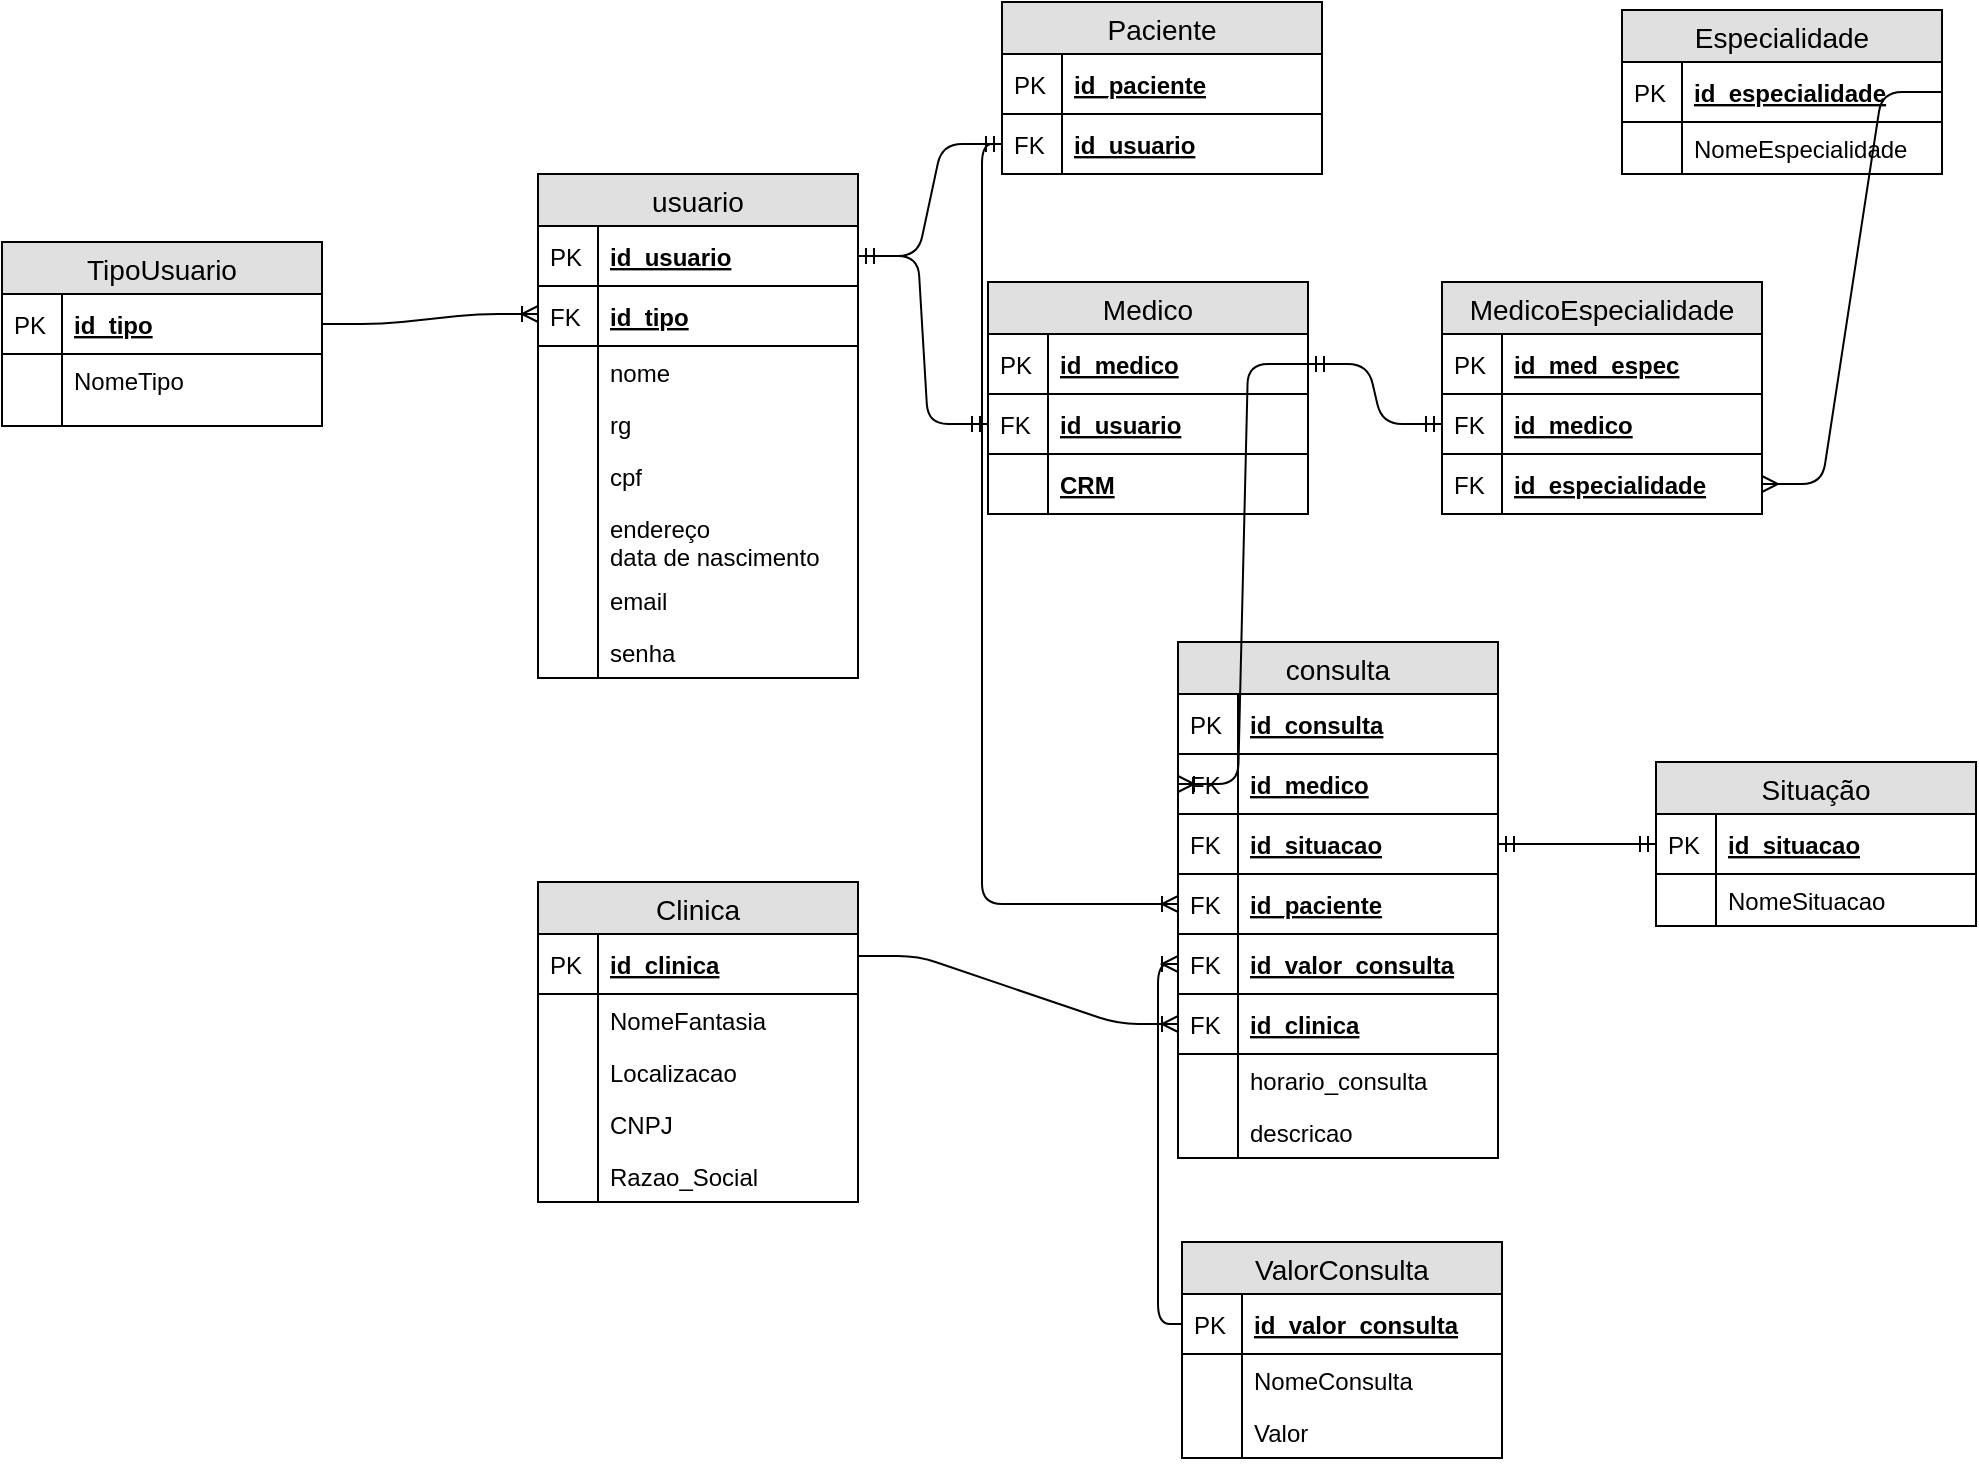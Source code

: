 <mxfile version="12.6.7" type="device" pages="2"><diagram id="3jQOkbaHWZ0-HGKf0UKW" name="lógico"><mxGraphModel dx="2211" dy="1942" grid="1" gridSize="10" guides="1" tooltips="1" connect="1" arrows="1" fold="1" page="1" pageScale="1" pageWidth="827" pageHeight="1169" math="0" shadow="0"><root><mxCell id="0"/><mxCell id="1" parent="0"/><mxCell id="PdtdpKOGF8S9nYd2iY6O-5" value="usuario" style="swimlane;fontStyle=0;childLayout=stackLayout;horizontal=1;startSize=26;fillColor=#e0e0e0;horizontalStack=0;resizeParent=1;resizeParentMax=0;resizeLast=0;collapsible=1;marginBottom=0;swimlaneFillColor=#ffffff;align=center;fontSize=14;" parent="1" vertex="1"><mxGeometry x="108" y="-1034" width="160" height="252" as="geometry"><mxRectangle x="40" y="270" width="100" height="26" as="alternateBounds"/></mxGeometry></mxCell><mxCell id="-zn5xPy72ob10vigdkE4-50" value="id_usuario" style="shape=partialRectangle;top=0;left=0;right=0;bottom=1;align=left;verticalAlign=middle;fillColor=none;spacingLeft=34;spacingRight=4;overflow=hidden;rotatable=0;points=[[0,0.5],[1,0.5]];portConstraint=eastwest;dropTarget=0;fontStyle=5;fontSize=12;" parent="PdtdpKOGF8S9nYd2iY6O-5" vertex="1"><mxGeometry y="26" width="160" height="30" as="geometry"/></mxCell><mxCell id="-zn5xPy72ob10vigdkE4-51" value="PK" style="shape=partialRectangle;top=0;left=0;bottom=0;fillColor=none;align=left;verticalAlign=middle;spacingLeft=4;spacingRight=4;overflow=hidden;rotatable=0;points=[];portConstraint=eastwest;part=1;fontSize=12;" parent="-zn5xPy72ob10vigdkE4-50" vertex="1" connectable="0"><mxGeometry width="30" height="30" as="geometry"/></mxCell><mxCell id="PdtdpKOGF8S9nYd2iY6O-6" value="id_tipo" style="shape=partialRectangle;top=0;left=0;right=0;bottom=1;align=left;verticalAlign=middle;fillColor=none;spacingLeft=34;spacingRight=4;overflow=hidden;rotatable=0;points=[[0,0.5],[1,0.5]];portConstraint=eastwest;dropTarget=0;fontStyle=5;fontSize=12;" parent="PdtdpKOGF8S9nYd2iY6O-5" vertex="1"><mxGeometry y="56" width="160" height="30" as="geometry"/></mxCell><mxCell id="PdtdpKOGF8S9nYd2iY6O-7" value="FK" style="shape=partialRectangle;top=0;left=0;bottom=0;fillColor=none;align=left;verticalAlign=middle;spacingLeft=4;spacingRight=4;overflow=hidden;rotatable=0;points=[];portConstraint=eastwest;part=1;fontSize=12;" parent="PdtdpKOGF8S9nYd2iY6O-6" vertex="1" connectable="0"><mxGeometry width="30" height="30" as="geometry"/></mxCell><mxCell id="PdtdpKOGF8S9nYd2iY6O-8" value="nome&#10;" style="shape=partialRectangle;top=0;left=0;right=0;bottom=0;align=left;verticalAlign=top;fillColor=none;spacingLeft=34;spacingRight=4;overflow=hidden;rotatable=0;points=[[0,0.5],[1,0.5]];portConstraint=eastwest;dropTarget=0;fontSize=12;" parent="PdtdpKOGF8S9nYd2iY6O-5" vertex="1"><mxGeometry y="86" width="160" height="26" as="geometry"/></mxCell><mxCell id="PdtdpKOGF8S9nYd2iY6O-9" value="" style="shape=partialRectangle;top=0;left=0;bottom=0;fillColor=none;align=left;verticalAlign=top;spacingLeft=4;spacingRight=4;overflow=hidden;rotatable=0;points=[];portConstraint=eastwest;part=1;fontSize=12;" parent="PdtdpKOGF8S9nYd2iY6O-8" vertex="1" connectable="0"><mxGeometry width="30" height="26" as="geometry"/></mxCell><mxCell id="PdtdpKOGF8S9nYd2iY6O-10" value="rg&#10;" style="shape=partialRectangle;top=0;left=0;right=0;bottom=0;align=left;verticalAlign=top;fillColor=none;spacingLeft=34;spacingRight=4;overflow=hidden;rotatable=0;points=[[0,0.5],[1,0.5]];portConstraint=eastwest;dropTarget=0;fontSize=12;" parent="PdtdpKOGF8S9nYd2iY6O-5" vertex="1"><mxGeometry y="112" width="160" height="26" as="geometry"/></mxCell><mxCell id="PdtdpKOGF8S9nYd2iY6O-11" value="" style="shape=partialRectangle;top=0;left=0;bottom=0;fillColor=none;align=left;verticalAlign=top;spacingLeft=4;spacingRight=4;overflow=hidden;rotatable=0;points=[];portConstraint=eastwest;part=1;fontSize=12;" parent="PdtdpKOGF8S9nYd2iY6O-10" vertex="1" connectable="0"><mxGeometry width="30" height="26" as="geometry"/></mxCell><mxCell id="PdtdpKOGF8S9nYd2iY6O-12" value="cpf&#10;" style="shape=partialRectangle;top=0;left=0;right=0;bottom=0;align=left;verticalAlign=top;fillColor=none;spacingLeft=34;spacingRight=4;overflow=hidden;rotatable=0;points=[[0,0.5],[1,0.5]];portConstraint=eastwest;dropTarget=0;fontSize=12;" parent="PdtdpKOGF8S9nYd2iY6O-5" vertex="1"><mxGeometry y="138" width="160" height="26" as="geometry"/></mxCell><mxCell id="PdtdpKOGF8S9nYd2iY6O-13" value="" style="shape=partialRectangle;top=0;left=0;bottom=0;fillColor=none;align=left;verticalAlign=top;spacingLeft=4;spacingRight=4;overflow=hidden;rotatable=0;points=[];portConstraint=eastwest;part=1;fontSize=12;" parent="PdtdpKOGF8S9nYd2iY6O-12" vertex="1" connectable="0"><mxGeometry width="30" height="26" as="geometry"/></mxCell><mxCell id="PdtdpKOGF8S9nYd2iY6O-14" value="endereço&#10;data de nascimento&#10;" style="shape=partialRectangle;top=0;left=0;right=0;bottom=0;align=left;verticalAlign=top;fillColor=none;spacingLeft=34;spacingRight=4;overflow=hidden;rotatable=0;points=[[0,0.5],[1,0.5]];portConstraint=eastwest;dropTarget=0;fontSize=12;" parent="PdtdpKOGF8S9nYd2iY6O-5" vertex="1"><mxGeometry y="164" width="160" height="36" as="geometry"/></mxCell><mxCell id="PdtdpKOGF8S9nYd2iY6O-15" value="" style="shape=partialRectangle;top=0;left=0;bottom=0;fillColor=none;align=left;verticalAlign=top;spacingLeft=4;spacingRight=4;overflow=hidden;rotatable=0;points=[];portConstraint=eastwest;part=1;fontSize=12;" parent="PdtdpKOGF8S9nYd2iY6O-14" vertex="1" connectable="0"><mxGeometry width="30" height="36" as="geometry"/></mxCell><mxCell id="-zn5xPy72ob10vigdkE4-117" value="email" style="shape=partialRectangle;top=0;left=0;right=0;bottom=0;align=left;verticalAlign=top;fillColor=none;spacingLeft=34;spacingRight=4;overflow=hidden;rotatable=0;points=[[0,0.5],[1,0.5]];portConstraint=eastwest;dropTarget=0;fontSize=12;" parent="PdtdpKOGF8S9nYd2iY6O-5" vertex="1"><mxGeometry y="200" width="160" height="26" as="geometry"/></mxCell><mxCell id="-zn5xPy72ob10vigdkE4-118" value="" style="shape=partialRectangle;top=0;left=0;bottom=0;fillColor=none;align=left;verticalAlign=top;spacingLeft=4;spacingRight=4;overflow=hidden;rotatable=0;points=[];portConstraint=eastwest;part=1;fontSize=12;" parent="-zn5xPy72ob10vigdkE4-117" vertex="1" connectable="0"><mxGeometry width="30" height="26" as="geometry"/></mxCell><mxCell id="-zn5xPy72ob10vigdkE4-119" value="senha" style="shape=partialRectangle;top=0;left=0;right=0;bottom=0;align=left;verticalAlign=top;fillColor=none;spacingLeft=34;spacingRight=4;overflow=hidden;rotatable=0;points=[[0,0.5],[1,0.5]];portConstraint=eastwest;dropTarget=0;fontSize=12;" parent="PdtdpKOGF8S9nYd2iY6O-5" vertex="1"><mxGeometry y="226" width="160" height="26" as="geometry"/></mxCell><mxCell id="-zn5xPy72ob10vigdkE4-120" value="" style="shape=partialRectangle;top=0;left=0;bottom=0;fillColor=none;align=left;verticalAlign=top;spacingLeft=4;spacingRight=4;overflow=hidden;rotatable=0;points=[];portConstraint=eastwest;part=1;fontSize=12;" parent="-zn5xPy72ob10vigdkE4-119" vertex="1" connectable="0"><mxGeometry width="30" height="26" as="geometry"/></mxCell><mxCell id="PdtdpKOGF8S9nYd2iY6O-16" value="Situação" style="swimlane;fontStyle=0;childLayout=stackLayout;horizontal=1;startSize=26;fillColor=#e0e0e0;horizontalStack=0;resizeParent=1;resizeParentMax=0;resizeLast=0;collapsible=1;marginBottom=0;swimlaneFillColor=#ffffff;align=center;fontSize=14;" parent="1" vertex="1"><mxGeometry x="667" y="-740" width="160" height="82" as="geometry"/></mxCell><mxCell id="PdtdpKOGF8S9nYd2iY6O-17" value="id_situacao" style="shape=partialRectangle;top=0;left=0;right=0;bottom=1;align=left;verticalAlign=middle;fillColor=none;spacingLeft=34;spacingRight=4;overflow=hidden;rotatable=0;points=[[0,0.5],[1,0.5]];portConstraint=eastwest;dropTarget=0;fontStyle=5;fontSize=12;" parent="PdtdpKOGF8S9nYd2iY6O-16" vertex="1"><mxGeometry y="26" width="160" height="30" as="geometry"/></mxCell><mxCell id="PdtdpKOGF8S9nYd2iY6O-18" value="PK" style="shape=partialRectangle;top=0;left=0;bottom=0;fillColor=none;align=left;verticalAlign=middle;spacingLeft=4;spacingRight=4;overflow=hidden;rotatable=0;points=[];portConstraint=eastwest;part=1;fontSize=12;" parent="PdtdpKOGF8S9nYd2iY6O-17" vertex="1" connectable="0"><mxGeometry width="30" height="30" as="geometry"/></mxCell><mxCell id="PdtdpKOGF8S9nYd2iY6O-19" value="NomeSituacao" style="shape=partialRectangle;top=0;left=0;right=0;bottom=0;align=left;verticalAlign=top;fillColor=none;spacingLeft=34;spacingRight=4;overflow=hidden;rotatable=0;points=[[0,0.5],[1,0.5]];portConstraint=eastwest;dropTarget=0;fontSize=12;" parent="PdtdpKOGF8S9nYd2iY6O-16" vertex="1"><mxGeometry y="56" width="160" height="26" as="geometry"/></mxCell><mxCell id="PdtdpKOGF8S9nYd2iY6O-20" value="" style="shape=partialRectangle;top=0;left=0;bottom=0;fillColor=none;align=left;verticalAlign=top;spacingLeft=4;spacingRight=4;overflow=hidden;rotatable=0;points=[];portConstraint=eastwest;part=1;fontSize=12;" parent="PdtdpKOGF8S9nYd2iY6O-19" vertex="1" connectable="0"><mxGeometry width="30" height="26" as="geometry"/></mxCell><mxCell id="PdtdpKOGF8S9nYd2iY6O-27" value="MedicoEspecialidade" style="swimlane;fontStyle=0;childLayout=stackLayout;horizontal=1;startSize=26;fillColor=#e0e0e0;horizontalStack=0;resizeParent=1;resizeParentMax=0;resizeLast=0;collapsible=1;marginBottom=0;swimlaneFillColor=#ffffff;align=center;fontSize=14;" parent="1" vertex="1"><mxGeometry x="560" y="-980" width="160" height="116" as="geometry"/></mxCell><mxCell id="PdtdpKOGF8S9nYd2iY6O-28" value="id_med_espec" style="shape=partialRectangle;top=0;left=0;right=0;bottom=1;align=left;verticalAlign=middle;fillColor=none;spacingLeft=34;spacingRight=4;overflow=hidden;rotatable=0;points=[[0,0.5],[1,0.5]];portConstraint=eastwest;dropTarget=0;fontStyle=5;fontSize=12;" parent="PdtdpKOGF8S9nYd2iY6O-27" vertex="1"><mxGeometry y="26" width="160" height="30" as="geometry"/></mxCell><mxCell id="PdtdpKOGF8S9nYd2iY6O-29" value="PK" style="shape=partialRectangle;top=0;left=0;bottom=0;fillColor=none;align=left;verticalAlign=middle;spacingLeft=4;spacingRight=4;overflow=hidden;rotatable=0;points=[];portConstraint=eastwest;part=1;fontSize=12;" parent="PdtdpKOGF8S9nYd2iY6O-28" vertex="1" connectable="0"><mxGeometry width="30" height="30" as="geometry"/></mxCell><mxCell id="-zn5xPy72ob10vigdkE4-27" value="id_medico" style="shape=partialRectangle;top=0;left=0;right=0;bottom=1;align=left;verticalAlign=middle;fillColor=none;spacingLeft=34;spacingRight=4;overflow=hidden;rotatable=0;points=[[0,0.5],[1,0.5]];portConstraint=eastwest;dropTarget=0;fontStyle=5;fontSize=12;" parent="PdtdpKOGF8S9nYd2iY6O-27" vertex="1"><mxGeometry y="56" width="160" height="30" as="geometry"/></mxCell><mxCell id="-zn5xPy72ob10vigdkE4-28" value="FK" style="shape=partialRectangle;top=0;left=0;bottom=0;fillColor=none;align=left;verticalAlign=middle;spacingLeft=4;spacingRight=4;overflow=hidden;rotatable=0;points=[];portConstraint=eastwest;part=1;fontSize=12;" parent="-zn5xPy72ob10vigdkE4-27" vertex="1" connectable="0"><mxGeometry width="30" height="30" as="geometry"/></mxCell><mxCell id="-zn5xPy72ob10vigdkE4-12" value="id_especialidade" style="shape=partialRectangle;top=0;left=0;right=0;bottom=1;align=left;verticalAlign=middle;fillColor=none;spacingLeft=34;spacingRight=4;overflow=hidden;rotatable=0;points=[[0,0.5],[1,0.5]];portConstraint=eastwest;dropTarget=0;fontStyle=5;fontSize=12;" parent="PdtdpKOGF8S9nYd2iY6O-27" vertex="1"><mxGeometry y="86" width="160" height="30" as="geometry"/></mxCell><mxCell id="-zn5xPy72ob10vigdkE4-13" value="FK" style="shape=partialRectangle;top=0;left=0;bottom=0;fillColor=none;align=left;verticalAlign=middle;spacingLeft=4;spacingRight=4;overflow=hidden;rotatable=0;points=[];portConstraint=eastwest;part=1;fontSize=12;" parent="-zn5xPy72ob10vigdkE4-12" vertex="1" connectable="0"><mxGeometry width="30" height="30" as="geometry"/></mxCell><mxCell id="PdtdpKOGF8S9nYd2iY6O-77" value="consulta" style="swimlane;fontStyle=0;childLayout=stackLayout;horizontal=1;startSize=26;fillColor=#e0e0e0;horizontalStack=0;resizeParent=1;resizeParentMax=0;resizeLast=0;collapsible=1;marginBottom=0;swimlaneFillColor=#ffffff;align=center;fontSize=14;" parent="1" vertex="1"><mxGeometry x="428" y="-800" width="160" height="258" as="geometry"/></mxCell><mxCell id="PdtdpKOGF8S9nYd2iY6O-78" value="id_consulta" style="shape=partialRectangle;top=0;left=0;right=0;bottom=1;align=left;verticalAlign=middle;fillColor=none;spacingLeft=34;spacingRight=4;overflow=hidden;rotatable=0;points=[[0,0.5],[1,0.5]];portConstraint=eastwest;dropTarget=0;fontStyle=5;fontSize=12;" parent="PdtdpKOGF8S9nYd2iY6O-77" vertex="1"><mxGeometry y="26" width="160" height="30" as="geometry"/></mxCell><mxCell id="PdtdpKOGF8S9nYd2iY6O-79" value="PK" style="shape=partialRectangle;top=0;left=0;bottom=0;fillColor=none;align=left;verticalAlign=middle;spacingLeft=4;spacingRight=4;overflow=hidden;rotatable=0;points=[];portConstraint=eastwest;part=1;fontSize=12;" parent="PdtdpKOGF8S9nYd2iY6O-78" vertex="1" connectable="0"><mxGeometry width="30" height="30" as="geometry"/></mxCell><mxCell id="PdtdpKOGF8S9nYd2iY6O-88" value="id_medico" style="shape=partialRectangle;top=0;left=0;right=0;bottom=1;align=left;verticalAlign=middle;fillColor=none;spacingLeft=34;spacingRight=4;overflow=hidden;rotatable=0;points=[[0,0.5],[1,0.5]];portConstraint=eastwest;dropTarget=0;fontStyle=5;fontSize=12;" parent="PdtdpKOGF8S9nYd2iY6O-77" vertex="1"><mxGeometry y="56" width="160" height="30" as="geometry"/></mxCell><mxCell id="PdtdpKOGF8S9nYd2iY6O-89" value="FK" style="shape=partialRectangle;top=0;left=0;bottom=0;fillColor=none;align=left;verticalAlign=middle;spacingLeft=4;spacingRight=4;overflow=hidden;rotatable=0;points=[];portConstraint=eastwest;part=1;fontSize=12;" parent="PdtdpKOGF8S9nYd2iY6O-88" vertex="1" connectable="0"><mxGeometry width="30" height="30" as="geometry"/></mxCell><mxCell id="PdtdpKOGF8S9nYd2iY6O-90" value="id_situacao" style="shape=partialRectangle;top=0;left=0;right=0;bottom=1;align=left;verticalAlign=middle;fillColor=none;spacingLeft=34;spacingRight=4;overflow=hidden;rotatable=0;points=[[0,0.5],[1,0.5]];portConstraint=eastwest;dropTarget=0;fontStyle=5;fontSize=12;" parent="PdtdpKOGF8S9nYd2iY6O-77" vertex="1"><mxGeometry y="86" width="160" height="30" as="geometry"/></mxCell><mxCell id="PdtdpKOGF8S9nYd2iY6O-91" value="FK" style="shape=partialRectangle;top=0;left=0;bottom=0;fillColor=none;align=left;verticalAlign=middle;spacingLeft=4;spacingRight=4;overflow=hidden;rotatable=0;points=[];portConstraint=eastwest;part=1;fontSize=12;" parent="PdtdpKOGF8S9nYd2iY6O-90" vertex="1" connectable="0"><mxGeometry width="30" height="30" as="geometry"/></mxCell><mxCell id="PdtdpKOGF8S9nYd2iY6O-92" value="id_paciente" style="shape=partialRectangle;top=0;left=0;right=0;bottom=1;align=left;verticalAlign=middle;fillColor=none;spacingLeft=34;spacingRight=4;overflow=hidden;rotatable=0;points=[[0,0.5],[1,0.5]];portConstraint=eastwest;dropTarget=0;fontStyle=5;fontSize=12;" parent="PdtdpKOGF8S9nYd2iY6O-77" vertex="1"><mxGeometry y="116" width="160" height="30" as="geometry"/></mxCell><mxCell id="PdtdpKOGF8S9nYd2iY6O-93" value="FK" style="shape=partialRectangle;top=0;left=0;bottom=0;fillColor=none;align=left;verticalAlign=middle;spacingLeft=4;spacingRight=4;overflow=hidden;rotatable=0;points=[];portConstraint=eastwest;part=1;fontSize=12;" parent="PdtdpKOGF8S9nYd2iY6O-92" vertex="1" connectable="0"><mxGeometry width="30" height="30" as="geometry"/></mxCell><mxCell id="-zn5xPy72ob10vigdkE4-48" value="id_valor_consulta" style="shape=partialRectangle;top=0;left=0;right=0;bottom=1;align=left;verticalAlign=middle;fillColor=none;spacingLeft=34;spacingRight=4;overflow=hidden;rotatable=0;points=[[0,0.5],[1,0.5]];portConstraint=eastwest;dropTarget=0;fontStyle=5;fontSize=12;" parent="PdtdpKOGF8S9nYd2iY6O-77" vertex="1"><mxGeometry y="146" width="160" height="30" as="geometry"/></mxCell><mxCell id="-zn5xPy72ob10vigdkE4-49" value="FK" style="shape=partialRectangle;top=0;left=0;bottom=0;fillColor=none;align=left;verticalAlign=middle;spacingLeft=4;spacingRight=4;overflow=hidden;rotatable=0;points=[];portConstraint=eastwest;part=1;fontSize=12;" parent="-zn5xPy72ob10vigdkE4-48" vertex="1" connectable="0"><mxGeometry width="30" height="30" as="geometry"/></mxCell><mxCell id="-zn5xPy72ob10vigdkE4-108" value="id_clinica" style="shape=partialRectangle;top=0;left=0;right=0;bottom=1;align=left;verticalAlign=middle;fillColor=none;spacingLeft=34;spacingRight=4;overflow=hidden;rotatable=0;points=[[0,0.5],[1,0.5]];portConstraint=eastwest;dropTarget=0;fontStyle=5;fontSize=12;" parent="PdtdpKOGF8S9nYd2iY6O-77" vertex="1"><mxGeometry y="176" width="160" height="30" as="geometry"/></mxCell><mxCell id="-zn5xPy72ob10vigdkE4-109" value="FK" style="shape=partialRectangle;top=0;left=0;bottom=0;fillColor=none;align=left;verticalAlign=middle;spacingLeft=4;spacingRight=4;overflow=hidden;rotatable=0;points=[];portConstraint=eastwest;part=1;fontSize=12;" parent="-zn5xPy72ob10vigdkE4-108" vertex="1" connectable="0"><mxGeometry width="30" height="30" as="geometry"/></mxCell><mxCell id="PdtdpKOGF8S9nYd2iY6O-80" value="horario_consulta&#10;" style="shape=partialRectangle;top=0;left=0;right=0;bottom=0;align=left;verticalAlign=top;fillColor=none;spacingLeft=34;spacingRight=4;overflow=hidden;rotatable=0;points=[[0,0.5],[1,0.5]];portConstraint=eastwest;dropTarget=0;fontSize=12;" parent="PdtdpKOGF8S9nYd2iY6O-77" vertex="1"><mxGeometry y="206" width="160" height="26" as="geometry"/></mxCell><mxCell id="PdtdpKOGF8S9nYd2iY6O-81" value="" style="shape=partialRectangle;top=0;left=0;bottom=0;fillColor=none;align=left;verticalAlign=top;spacingLeft=4;spacingRight=4;overflow=hidden;rotatable=0;points=[];portConstraint=eastwest;part=1;fontSize=12;" parent="PdtdpKOGF8S9nYd2iY6O-80" vertex="1" connectable="0"><mxGeometry width="30" height="26" as="geometry"/></mxCell><mxCell id="-zn5xPy72ob10vigdkE4-25" value="descricao" style="shape=partialRectangle;top=0;left=0;right=0;bottom=0;align=left;verticalAlign=top;fillColor=none;spacingLeft=34;spacingRight=4;overflow=hidden;rotatable=0;points=[[0,0.5],[1,0.5]];portConstraint=eastwest;dropTarget=0;fontSize=12;" parent="PdtdpKOGF8S9nYd2iY6O-77" vertex="1"><mxGeometry y="232" width="160" height="26" as="geometry"/></mxCell><mxCell id="-zn5xPy72ob10vigdkE4-26" value="" style="shape=partialRectangle;top=0;left=0;bottom=0;fillColor=none;align=left;verticalAlign=top;spacingLeft=4;spacingRight=4;overflow=hidden;rotatable=0;points=[];portConstraint=eastwest;part=1;fontSize=12;" parent="-zn5xPy72ob10vigdkE4-25" vertex="1" connectable="0"><mxGeometry width="30" height="26" as="geometry"/></mxCell><mxCell id="-zn5xPy72ob10vigdkE4-1" value="TipoUsuario" style="swimlane;fontStyle=0;childLayout=stackLayout;horizontal=1;startSize=26;fillColor=#e0e0e0;horizontalStack=0;resizeParent=1;resizeParentMax=0;resizeLast=0;collapsible=1;marginBottom=0;swimlaneFillColor=#ffffff;align=center;fontSize=14;" parent="1" vertex="1"><mxGeometry x="-160" y="-1000" width="160" height="92" as="geometry"/></mxCell><mxCell id="-zn5xPy72ob10vigdkE4-2" value="id_tipo" style="shape=partialRectangle;top=0;left=0;right=0;bottom=1;align=left;verticalAlign=middle;fillColor=none;spacingLeft=34;spacingRight=4;overflow=hidden;rotatable=0;points=[[0,0.5],[1,0.5]];portConstraint=eastwest;dropTarget=0;fontStyle=5;fontSize=12;" parent="-zn5xPy72ob10vigdkE4-1" vertex="1"><mxGeometry y="26" width="160" height="30" as="geometry"/></mxCell><mxCell id="-zn5xPy72ob10vigdkE4-3" value="PK" style="shape=partialRectangle;top=0;left=0;bottom=0;fillColor=none;align=left;verticalAlign=middle;spacingLeft=4;spacingRight=4;overflow=hidden;rotatable=0;points=[];portConstraint=eastwest;part=1;fontSize=12;" parent="-zn5xPy72ob10vigdkE4-2" vertex="1" connectable="0"><mxGeometry width="30" height="30" as="geometry"/></mxCell><mxCell id="-zn5xPy72ob10vigdkE4-4" value="NomeTipo" style="shape=partialRectangle;top=0;left=0;right=0;bottom=0;align=left;verticalAlign=top;fillColor=none;spacingLeft=34;spacingRight=4;overflow=hidden;rotatable=0;points=[[0,0.5],[1,0.5]];portConstraint=eastwest;dropTarget=0;fontSize=12;" parent="-zn5xPy72ob10vigdkE4-1" vertex="1"><mxGeometry y="56" width="160" height="26" as="geometry"/></mxCell><mxCell id="-zn5xPy72ob10vigdkE4-5" value="" style="shape=partialRectangle;top=0;left=0;bottom=0;fillColor=none;align=left;verticalAlign=top;spacingLeft=4;spacingRight=4;overflow=hidden;rotatable=0;points=[];portConstraint=eastwest;part=1;fontSize=12;" parent="-zn5xPy72ob10vigdkE4-4" vertex="1" connectable="0"><mxGeometry width="30" height="26" as="geometry"/></mxCell><mxCell id="-zn5xPy72ob10vigdkE4-10" value="" style="shape=partialRectangle;top=0;left=0;right=0;bottom=0;align=left;verticalAlign=top;fillColor=none;spacingLeft=34;spacingRight=4;overflow=hidden;rotatable=0;points=[[0,0.5],[1,0.5]];portConstraint=eastwest;dropTarget=0;fontSize=12;" parent="-zn5xPy72ob10vigdkE4-1" vertex="1"><mxGeometry y="82" width="160" height="10" as="geometry"/></mxCell><mxCell id="-zn5xPy72ob10vigdkE4-11" value="" style="shape=partialRectangle;top=0;left=0;bottom=0;fillColor=none;align=left;verticalAlign=top;spacingLeft=4;spacingRight=4;overflow=hidden;rotatable=0;points=[];portConstraint=eastwest;part=1;fontSize=12;" parent="-zn5xPy72ob10vigdkE4-10" vertex="1" connectable="0"><mxGeometry width="30" height="10" as="geometry"/></mxCell><mxCell id="-zn5xPy72ob10vigdkE4-14" value="Especialidade" style="swimlane;fontStyle=0;childLayout=stackLayout;horizontal=1;startSize=26;fillColor=#e0e0e0;horizontalStack=0;resizeParent=1;resizeParentMax=0;resizeLast=0;collapsible=1;marginBottom=0;swimlaneFillColor=#ffffff;align=center;fontSize=14;" parent="1" vertex="1"><mxGeometry x="650" y="-1116" width="160" height="82" as="geometry"/></mxCell><mxCell id="-zn5xPy72ob10vigdkE4-15" value="id_especialidade" style="shape=partialRectangle;top=0;left=0;right=0;bottom=1;align=left;verticalAlign=middle;fillColor=none;spacingLeft=34;spacingRight=4;overflow=hidden;rotatable=0;points=[[0,0.5],[1,0.5]];portConstraint=eastwest;dropTarget=0;fontStyle=5;fontSize=12;" parent="-zn5xPy72ob10vigdkE4-14" vertex="1"><mxGeometry y="26" width="160" height="30" as="geometry"/></mxCell><mxCell id="-zn5xPy72ob10vigdkE4-16" value="PK" style="shape=partialRectangle;top=0;left=0;bottom=0;fillColor=none;align=left;verticalAlign=middle;spacingLeft=4;spacingRight=4;overflow=hidden;rotatable=0;points=[];portConstraint=eastwest;part=1;fontSize=12;" parent="-zn5xPy72ob10vigdkE4-15" vertex="1" connectable="0"><mxGeometry width="30" height="30" as="geometry"/></mxCell><mxCell id="-zn5xPy72ob10vigdkE4-17" value="NomeEspecialidade" style="shape=partialRectangle;top=0;left=0;right=0;bottom=0;align=left;verticalAlign=top;fillColor=none;spacingLeft=34;spacingRight=4;overflow=hidden;rotatable=0;points=[[0,0.5],[1,0.5]];portConstraint=eastwest;dropTarget=0;fontSize=12;" parent="-zn5xPy72ob10vigdkE4-14" vertex="1"><mxGeometry y="56" width="160" height="26" as="geometry"/></mxCell><mxCell id="-zn5xPy72ob10vigdkE4-18" value="" style="shape=partialRectangle;top=0;left=0;bottom=0;fillColor=none;align=left;verticalAlign=top;spacingLeft=4;spacingRight=4;overflow=hidden;rotatable=0;points=[];portConstraint=eastwest;part=1;fontSize=12;" parent="-zn5xPy72ob10vigdkE4-17" vertex="1" connectable="0"><mxGeometry width="30" height="26" as="geometry"/></mxCell><mxCell id="-zn5xPy72ob10vigdkE4-29" value="Clinica" style="swimlane;fontStyle=0;childLayout=stackLayout;horizontal=1;startSize=26;fillColor=#e0e0e0;horizontalStack=0;resizeParent=1;resizeParentMax=0;resizeLast=0;collapsible=1;marginBottom=0;swimlaneFillColor=#ffffff;align=center;fontSize=14;" parent="1" vertex="1"><mxGeometry x="108" y="-680" width="160" height="160" as="geometry"/></mxCell><mxCell id="-zn5xPy72ob10vigdkE4-30" value="id_clinica" style="shape=partialRectangle;top=0;left=0;right=0;bottom=1;align=left;verticalAlign=middle;fillColor=none;spacingLeft=34;spacingRight=4;overflow=hidden;rotatable=0;points=[[0,0.5],[1,0.5]];portConstraint=eastwest;dropTarget=0;fontStyle=5;fontSize=12;" parent="-zn5xPy72ob10vigdkE4-29" vertex="1"><mxGeometry y="26" width="160" height="30" as="geometry"/></mxCell><mxCell id="-zn5xPy72ob10vigdkE4-31" value="PK" style="shape=partialRectangle;top=0;left=0;bottom=0;fillColor=none;align=left;verticalAlign=middle;spacingLeft=4;spacingRight=4;overflow=hidden;rotatable=0;points=[];portConstraint=eastwest;part=1;fontSize=12;" parent="-zn5xPy72ob10vigdkE4-30" vertex="1" connectable="0"><mxGeometry width="30" height="30" as="geometry"/></mxCell><mxCell id="-zn5xPy72ob10vigdkE4-32" value="NomeFantasia" style="shape=partialRectangle;top=0;left=0;right=0;bottom=0;align=left;verticalAlign=top;fillColor=none;spacingLeft=34;spacingRight=4;overflow=hidden;rotatable=0;points=[[0,0.5],[1,0.5]];portConstraint=eastwest;dropTarget=0;fontSize=12;" parent="-zn5xPy72ob10vigdkE4-29" vertex="1"><mxGeometry y="56" width="160" height="26" as="geometry"/></mxCell><mxCell id="-zn5xPy72ob10vigdkE4-33" value="" style="shape=partialRectangle;top=0;left=0;bottom=0;fillColor=none;align=left;verticalAlign=top;spacingLeft=4;spacingRight=4;overflow=hidden;rotatable=0;points=[];portConstraint=eastwest;part=1;fontSize=12;" parent="-zn5xPy72ob10vigdkE4-32" vertex="1" connectable="0"><mxGeometry width="30" height="26" as="geometry"/></mxCell><mxCell id="-zn5xPy72ob10vigdkE4-34" value="Localizacao" style="shape=partialRectangle;top=0;left=0;right=0;bottom=0;align=left;verticalAlign=top;fillColor=none;spacingLeft=34;spacingRight=4;overflow=hidden;rotatable=0;points=[[0,0.5],[1,0.5]];portConstraint=eastwest;dropTarget=0;fontSize=12;" parent="-zn5xPy72ob10vigdkE4-29" vertex="1"><mxGeometry y="82" width="160" height="26" as="geometry"/></mxCell><mxCell id="-zn5xPy72ob10vigdkE4-35" value="" style="shape=partialRectangle;top=0;left=0;bottom=0;fillColor=none;align=left;verticalAlign=top;spacingLeft=4;spacingRight=4;overflow=hidden;rotatable=0;points=[];portConstraint=eastwest;part=1;fontSize=12;" parent="-zn5xPy72ob10vigdkE4-34" vertex="1" connectable="0"><mxGeometry width="30" height="26" as="geometry"/></mxCell><mxCell id="-zn5xPy72ob10vigdkE4-42" value="CNPJ" style="shape=partialRectangle;top=0;left=0;right=0;bottom=0;align=left;verticalAlign=top;fillColor=none;spacingLeft=34;spacingRight=4;overflow=hidden;rotatable=0;points=[[0,0.5],[1,0.5]];portConstraint=eastwest;dropTarget=0;fontSize=12;" parent="-zn5xPy72ob10vigdkE4-29" vertex="1"><mxGeometry y="108" width="160" height="26" as="geometry"/></mxCell><mxCell id="-zn5xPy72ob10vigdkE4-43" value="" style="shape=partialRectangle;top=0;left=0;bottom=0;fillColor=none;align=left;verticalAlign=top;spacingLeft=4;spacingRight=4;overflow=hidden;rotatable=0;points=[];portConstraint=eastwest;part=1;fontSize=12;" parent="-zn5xPy72ob10vigdkE4-42" vertex="1" connectable="0"><mxGeometry width="30" height="26" as="geometry"/></mxCell><mxCell id="-zn5xPy72ob10vigdkE4-44" value="Razao_Social" style="shape=partialRectangle;top=0;left=0;right=0;bottom=0;align=left;verticalAlign=top;fillColor=none;spacingLeft=34;spacingRight=4;overflow=hidden;rotatable=0;points=[[0,0.5],[1,0.5]];portConstraint=eastwest;dropTarget=0;fontSize=12;" parent="-zn5xPy72ob10vigdkE4-29" vertex="1"><mxGeometry y="134" width="160" height="26" as="geometry"/></mxCell><mxCell id="-zn5xPy72ob10vigdkE4-45" value="" style="shape=partialRectangle;top=0;left=0;bottom=0;fillColor=none;align=left;verticalAlign=top;spacingLeft=4;spacingRight=4;overflow=hidden;rotatable=0;points=[];portConstraint=eastwest;part=1;fontSize=12;" parent="-zn5xPy72ob10vigdkE4-44" vertex="1" connectable="0"><mxGeometry width="30" height="26" as="geometry"/></mxCell><mxCell id="-zn5xPy72ob10vigdkE4-57" value="Paciente" style="swimlane;fontStyle=0;childLayout=stackLayout;horizontal=1;startSize=26;fillColor=#e0e0e0;horizontalStack=0;resizeParent=1;resizeParentMax=0;resizeLast=0;collapsible=1;marginBottom=0;swimlaneFillColor=#ffffff;align=center;fontSize=14;" parent="1" vertex="1"><mxGeometry x="340" y="-1120" width="160" height="86" as="geometry"/></mxCell><mxCell id="-zn5xPy72ob10vigdkE4-58" value="id_paciente" style="shape=partialRectangle;top=0;left=0;right=0;bottom=1;align=left;verticalAlign=middle;fillColor=none;spacingLeft=34;spacingRight=4;overflow=hidden;rotatable=0;points=[[0,0.5],[1,0.5]];portConstraint=eastwest;dropTarget=0;fontStyle=5;fontSize=12;" parent="-zn5xPy72ob10vigdkE4-57" vertex="1"><mxGeometry y="26" width="160" height="30" as="geometry"/></mxCell><mxCell id="-zn5xPy72ob10vigdkE4-59" value="PK" style="shape=partialRectangle;top=0;left=0;bottom=0;fillColor=none;align=left;verticalAlign=middle;spacingLeft=4;spacingRight=4;overflow=hidden;rotatable=0;points=[];portConstraint=eastwest;part=1;fontSize=12;" parent="-zn5xPy72ob10vigdkE4-58" vertex="1" connectable="0"><mxGeometry width="30" height="30" as="geometry"/></mxCell><mxCell id="-zn5xPy72ob10vigdkE4-68" value="id_usuario" style="shape=partialRectangle;top=0;left=0;right=0;bottom=1;align=left;verticalAlign=middle;fillColor=none;spacingLeft=34;spacingRight=4;overflow=hidden;rotatable=0;points=[[0,0.5],[1,0.5]];portConstraint=eastwest;dropTarget=0;fontStyle=5;fontSize=12;" parent="-zn5xPy72ob10vigdkE4-57" vertex="1"><mxGeometry y="56" width="160" height="30" as="geometry"/></mxCell><mxCell id="-zn5xPy72ob10vigdkE4-69" value="FK" style="shape=partialRectangle;top=0;left=0;bottom=0;fillColor=none;align=left;verticalAlign=middle;spacingLeft=4;spacingRight=4;overflow=hidden;rotatable=0;points=[];portConstraint=eastwest;part=1;fontSize=12;" parent="-zn5xPy72ob10vigdkE4-68" vertex="1" connectable="0"><mxGeometry width="30" height="30" as="geometry"/></mxCell><mxCell id="-zn5xPy72ob10vigdkE4-70" value="Medico" style="swimlane;fontStyle=0;childLayout=stackLayout;horizontal=1;startSize=26;fillColor=#e0e0e0;horizontalStack=0;resizeParent=1;resizeParentMax=0;resizeLast=0;collapsible=1;marginBottom=0;swimlaneFillColor=#ffffff;align=center;fontSize=14;" parent="1" vertex="1"><mxGeometry x="333" y="-980" width="160" height="116" as="geometry"/></mxCell><mxCell id="-zn5xPy72ob10vigdkE4-71" value="id_medico" style="shape=partialRectangle;top=0;left=0;right=0;bottom=1;align=left;verticalAlign=middle;fillColor=none;spacingLeft=34;spacingRight=4;overflow=hidden;rotatable=0;points=[[0,0.5],[1,0.5]];portConstraint=eastwest;dropTarget=0;fontStyle=5;fontSize=12;" parent="-zn5xPy72ob10vigdkE4-70" vertex="1"><mxGeometry y="26" width="160" height="30" as="geometry"/></mxCell><mxCell id="-zn5xPy72ob10vigdkE4-72" value="PK" style="shape=partialRectangle;top=0;left=0;bottom=0;fillColor=none;align=left;verticalAlign=middle;spacingLeft=4;spacingRight=4;overflow=hidden;rotatable=0;points=[];portConstraint=eastwest;part=1;fontSize=12;" parent="-zn5xPy72ob10vigdkE4-71" vertex="1" connectable="0"><mxGeometry width="30" height="30" as="geometry"/></mxCell><mxCell id="-zn5xPy72ob10vigdkE4-73" value="id_usuario" style="shape=partialRectangle;top=0;left=0;right=0;bottom=1;align=left;verticalAlign=middle;fillColor=none;spacingLeft=34;spacingRight=4;overflow=hidden;rotatable=0;points=[[0,0.5],[1,0.5]];portConstraint=eastwest;dropTarget=0;fontStyle=5;fontSize=12;" parent="-zn5xPy72ob10vigdkE4-70" vertex="1"><mxGeometry y="56" width="160" height="30" as="geometry"/></mxCell><mxCell id="-zn5xPy72ob10vigdkE4-74" value="FK" style="shape=partialRectangle;top=0;left=0;bottom=0;fillColor=none;align=left;verticalAlign=middle;spacingLeft=4;spacingRight=4;overflow=hidden;rotatable=0;points=[];portConstraint=eastwest;part=1;fontSize=12;" parent="-zn5xPy72ob10vigdkE4-73" vertex="1" connectable="0"><mxGeometry width="30" height="30" as="geometry"/></mxCell><mxCell id="-zn5xPy72ob10vigdkE4-80" value="CRM" style="shape=partialRectangle;top=0;left=0;right=0;bottom=1;align=left;verticalAlign=middle;fillColor=none;spacingLeft=34;spacingRight=4;overflow=hidden;rotatable=0;points=[[0,0.5],[1,0.5]];portConstraint=eastwest;dropTarget=0;fontStyle=5;fontSize=12;" parent="-zn5xPy72ob10vigdkE4-70" vertex="1"><mxGeometry y="86" width="160" height="30" as="geometry"/></mxCell><mxCell id="-zn5xPy72ob10vigdkE4-81" value="" style="shape=partialRectangle;top=0;left=0;bottom=0;fillColor=none;align=left;verticalAlign=middle;spacingLeft=4;spacingRight=4;overflow=hidden;rotatable=0;points=[];portConstraint=eastwest;part=1;fontSize=12;" parent="-zn5xPy72ob10vigdkE4-80" vertex="1" connectable="0"><mxGeometry width="30" height="30" as="geometry"/></mxCell><mxCell id="-zn5xPy72ob10vigdkE4-84" value="" style="edgeStyle=entityRelationEdgeStyle;fontSize=12;html=1;endArrow=ERmandOne;startArrow=ERmandOne;exitX=1;exitY=0.5;exitDx=0;exitDy=0;entryX=0;entryY=0.5;entryDx=0;entryDy=0;" parent="1" source="-zn5xPy72ob10vigdkE4-50" target="-zn5xPy72ob10vigdkE4-68" edge="1"><mxGeometry width="100" height="100" relative="1" as="geometry"><mxPoint x="168" y="-904" as="sourcePoint"/><mxPoint x="268" y="-1004" as="targetPoint"/></mxGeometry></mxCell><mxCell id="-zn5xPy72ob10vigdkE4-85" value="" style="edgeStyle=entityRelationEdgeStyle;fontSize=12;html=1;endArrow=ERmandOne;startArrow=ERmandOne;" parent="1" source="-zn5xPy72ob10vigdkE4-50" target="-zn5xPy72ob10vigdkE4-73" edge="1"><mxGeometry width="100" height="100" relative="1" as="geometry"><mxPoint x="190" y="-1003" as="sourcePoint"/><mxPoint x="260" y="-1039" as="targetPoint"/></mxGeometry></mxCell><mxCell id="-zn5xPy72ob10vigdkE4-89" value="" style="edgeStyle=entityRelationEdgeStyle;fontSize=12;html=1;endArrow=ERoneToMany;exitX=1;exitY=0.5;exitDx=0;exitDy=0;" parent="1" source="-zn5xPy72ob10vigdkE4-2" edge="1"><mxGeometry width="100" height="100" relative="1" as="geometry"><mxPoint x="8" y="-864" as="sourcePoint"/><mxPoint x="108" y="-964" as="targetPoint"/></mxGeometry></mxCell><mxCell id="-zn5xPy72ob10vigdkE4-91" value="" style="edgeStyle=entityRelationEdgeStyle;fontSize=12;html=1;endArrow=ERoneToMany;exitX=1;exitY=0.5;exitDx=0;exitDy=0;entryX=0;entryY=0.5;entryDx=0;entryDy=0;" parent="1" target="-zn5xPy72ob10vigdkE4-108" edge="1"><mxGeometry width="100" height="100" relative="1" as="geometry"><mxPoint x="268" y="-643" as="sourcePoint"/><mxPoint x="376" y="-648" as="targetPoint"/></mxGeometry></mxCell><mxCell id="-zn5xPy72ob10vigdkE4-93" value="" style="edgeStyle=entityRelationEdgeStyle;fontSize=12;html=1;endArrow=ERmandOne;startArrow=ERmandOne;entryX=0;entryY=0.5;entryDx=0;entryDy=0;exitX=1;exitY=0.5;exitDx=0;exitDy=0;" parent="1" source="PdtdpKOGF8S9nYd2iY6O-90" target="PdtdpKOGF8S9nYd2iY6O-17" edge="1"><mxGeometry width="100" height="100" relative="1" as="geometry"><mxPoint x="567" y="-572" as="sourcePoint"/><mxPoint x="667" y="-672" as="targetPoint"/></mxGeometry></mxCell><mxCell id="-zn5xPy72ob10vigdkE4-94" value="" style="edgeStyle=entityRelationEdgeStyle;fontSize=12;html=1;endArrow=ERoneToMany;entryX=0;entryY=0.5;entryDx=0;entryDy=0;exitX=1;exitY=0.5;exitDx=0;exitDy=0;" parent="1" source="-zn5xPy72ob10vigdkE4-71" target="PdtdpKOGF8S9nYd2iY6O-88" edge="1"><mxGeometry width="100" height="100" relative="1" as="geometry"><mxPoint x="290" y="-610" as="sourcePoint"/><mxPoint x="390" y="-710" as="targetPoint"/></mxGeometry></mxCell><mxCell id="-zn5xPy72ob10vigdkE4-96" value="" style="edgeStyle=entityRelationEdgeStyle;fontSize=12;html=1;endArrow=ERmandOne;startArrow=ERmandOne;entryX=0;entryY=0.5;entryDx=0;entryDy=0;exitX=1;exitY=0.5;exitDx=0;exitDy=0;" parent="1" source="-zn5xPy72ob10vigdkE4-71" target="-zn5xPy72ob10vigdkE4-27" edge="1"><mxGeometry width="100" height="100" relative="1" as="geometry"><mxPoint x="400" y="-810" as="sourcePoint"/><mxPoint x="500" y="-910" as="targetPoint"/></mxGeometry></mxCell><mxCell id="-zn5xPy72ob10vigdkE4-97" value="ValorConsulta" style="swimlane;fontStyle=0;childLayout=stackLayout;horizontal=1;startSize=26;fillColor=#e0e0e0;horizontalStack=0;resizeParent=1;resizeParentMax=0;resizeLast=0;collapsible=1;marginBottom=0;swimlaneFillColor=#ffffff;align=center;fontSize=14;" parent="1" vertex="1"><mxGeometry x="430" y="-500" width="160" height="108" as="geometry"/></mxCell><mxCell id="-zn5xPy72ob10vigdkE4-98" value="id_valor_consulta" style="shape=partialRectangle;top=0;left=0;right=0;bottom=1;align=left;verticalAlign=middle;fillColor=none;spacingLeft=34;spacingRight=4;overflow=hidden;rotatable=0;points=[[0,0.5],[1,0.5]];portConstraint=eastwest;dropTarget=0;fontStyle=5;fontSize=12;" parent="-zn5xPy72ob10vigdkE4-97" vertex="1"><mxGeometry y="26" width="160" height="30" as="geometry"/></mxCell><mxCell id="-zn5xPy72ob10vigdkE4-99" value="PK" style="shape=partialRectangle;top=0;left=0;bottom=0;fillColor=none;align=left;verticalAlign=middle;spacingLeft=4;spacingRight=4;overflow=hidden;rotatable=0;points=[];portConstraint=eastwest;part=1;fontSize=12;" parent="-zn5xPy72ob10vigdkE4-98" vertex="1" connectable="0"><mxGeometry width="30" height="30" as="geometry"/></mxCell><mxCell id="-zn5xPy72ob10vigdkE4-100" value="NomeConsulta" style="shape=partialRectangle;top=0;left=0;right=0;bottom=0;align=left;verticalAlign=top;fillColor=none;spacingLeft=34;spacingRight=4;overflow=hidden;rotatable=0;points=[[0,0.5],[1,0.5]];portConstraint=eastwest;dropTarget=0;fontSize=12;" parent="-zn5xPy72ob10vigdkE4-97" vertex="1"><mxGeometry y="56" width="160" height="26" as="geometry"/></mxCell><mxCell id="-zn5xPy72ob10vigdkE4-101" value="" style="shape=partialRectangle;top=0;left=0;bottom=0;fillColor=none;align=left;verticalAlign=top;spacingLeft=4;spacingRight=4;overflow=hidden;rotatable=0;points=[];portConstraint=eastwest;part=1;fontSize=12;" parent="-zn5xPy72ob10vigdkE4-100" vertex="1" connectable="0"><mxGeometry width="30" height="26" as="geometry"/></mxCell><mxCell id="-zn5xPy72ob10vigdkE4-102" value="Valor" style="shape=partialRectangle;top=0;left=0;right=0;bottom=0;align=left;verticalAlign=top;fillColor=none;spacingLeft=34;spacingRight=4;overflow=hidden;rotatable=0;points=[[0,0.5],[1,0.5]];portConstraint=eastwest;dropTarget=0;fontSize=12;" parent="-zn5xPy72ob10vigdkE4-97" vertex="1"><mxGeometry y="82" width="160" height="26" as="geometry"/></mxCell><mxCell id="-zn5xPy72ob10vigdkE4-103" value="" style="shape=partialRectangle;top=0;left=0;bottom=0;fillColor=none;align=left;verticalAlign=top;spacingLeft=4;spacingRight=4;overflow=hidden;rotatable=0;points=[];portConstraint=eastwest;part=1;fontSize=12;" parent="-zn5xPy72ob10vigdkE4-102" vertex="1" connectable="0"><mxGeometry width="30" height="26" as="geometry"/></mxCell><mxCell id="-zn5xPy72ob10vigdkE4-110" value="" style="edgeStyle=entityRelationEdgeStyle;fontSize=12;html=1;endArrow=ERmany;exitX=1;exitY=0.5;exitDx=0;exitDy=0;fixDash=1;snapToPoint=0;anchorPointDirection=0;" parent="1" source="-zn5xPy72ob10vigdkE4-15" target="-zn5xPy72ob10vigdkE4-12" edge="1"><mxGeometry width="100" height="100" relative="1" as="geometry"><mxPoint x="800" y="-904" as="sourcePoint"/><mxPoint x="810" y="-890" as="targetPoint"/></mxGeometry></mxCell><mxCell id="-zn5xPy72ob10vigdkE4-113" value="" style="fontSize=12;html=1;endArrow=ERoneToMany;entryX=0;entryY=0.5;entryDx=0;entryDy=0;anchorPointDirection=0;snapToPoint=1;bendable=1;fixDash=1;sourcePortConstraint=none;arcSize=20;edgeStyle=orthogonalEdgeStyle;elbow=vertical;exitX=0;exitY=0.5;exitDx=0;exitDy=0;" parent="1" source="-zn5xPy72ob10vigdkE4-68" target="PdtdpKOGF8S9nYd2iY6O-92" edge="1"><mxGeometry width="100" height="100" relative="1" as="geometry"><mxPoint x="290" y="-1070" as="sourcePoint"/><mxPoint x="350" y="-800" as="targetPoint"/></mxGeometry></mxCell><mxCell id="-zn5xPy72ob10vigdkE4-116" value="" style="fontSize=12;html=1;endArrow=ERoneToMany;anchorPointDirection=0;snapToPoint=1;bendable=1;fixDash=1;sourcePortConstraint=none;arcSize=20;edgeStyle=orthogonalEdgeStyle;elbow=vertical;exitX=0;exitY=0.5;exitDx=0;exitDy=0;entryX=0;entryY=0.5;entryDx=0;entryDy=0;" parent="1" source="-zn5xPy72ob10vigdkE4-98" target="-zn5xPy72ob10vigdkE4-48" edge="1"><mxGeometry width="100" height="100" relative="1" as="geometry"><mxPoint x="280" y="-542" as="sourcePoint"/><mxPoint x="370" y="-590" as="targetPoint"/></mxGeometry></mxCell></root></mxGraphModel></diagram><diagram id="8E_4IYriqRWoJXHHDXUr" name="conceitual"><mxGraphModel dx="1138" dy="610" grid="1" gridSize="10" guides="1" tooltips="1" connect="1" arrows="1" fold="1" page="1" pageScale="1" pageWidth="827" pageHeight="1169" math="0" shadow="0"><root><mxCell id="EDPuSe6o-6Ba8KqvUOHU-0"/><mxCell id="EDPuSe6o-6Ba8KqvUOHU-1" parent="EDPuSe6o-6Ba8KqvUOHU-0"/><mxCell id="Mbxb8vBo-RVB8sVPVSBh-0" value="TipoUsuario" style="whiteSpace=wrap;html=1;align=center;" parent="EDPuSe6o-6Ba8KqvUOHU-1" vertex="1"><mxGeometry y="140" width="100" height="40" as="geometry"/></mxCell><mxCell id="Mbxb8vBo-RVB8sVPVSBh-1" value="Usuario" style="whiteSpace=wrap;html=1;align=center;" parent="EDPuSe6o-6Ba8KqvUOHU-1" vertex="1"><mxGeometry x="310" y="140" width="100" height="40" as="geometry"/></mxCell><mxCell id="Mbxb8vBo-RVB8sVPVSBh-2" value="Paciente" style="whiteSpace=wrap;html=1;align=center;" parent="EDPuSe6o-6Ba8KqvUOHU-1" vertex="1"><mxGeometry x="310" y="300" width="100" height="40" as="geometry"/></mxCell><mxCell id="Mbxb8vBo-RVB8sVPVSBh-3" value="Médico" style="whiteSpace=wrap;html=1;align=center;" parent="EDPuSe6o-6Ba8KqvUOHU-1" vertex="1"><mxGeometry x="610" y="140" width="100" height="40" as="geometry"/></mxCell><mxCell id="Mbxb8vBo-RVB8sVPVSBh-4" value="Médico Especialidade" style="whiteSpace=wrap;html=1;align=center;" parent="EDPuSe6o-6Ba8KqvUOHU-1" vertex="1"><mxGeometry x="910" y="140" width="100" height="40" as="geometry"/></mxCell><mxCell id="Mbxb8vBo-RVB8sVPVSBh-5" value="Especialidade" style="whiteSpace=wrap;html=1;align=center;" parent="EDPuSe6o-6Ba8KqvUOHU-1" vertex="1"><mxGeometry x="910" y="280" width="100" height="40" as="geometry"/></mxCell><mxCell id="Mbxb8vBo-RVB8sVPVSBh-6" value="Clinica&lt;br&gt;" style="whiteSpace=wrap;html=1;align=center;" parent="EDPuSe6o-6Ba8KqvUOHU-1" vertex="1"><mxGeometry x="150" y="564" width="100" height="40" as="geometry"/></mxCell><mxCell id="Mbxb8vBo-RVB8sVPVSBh-7" value="Consulta" style="whiteSpace=wrap;html=1;align=center;" parent="EDPuSe6o-6Ba8KqvUOHU-1" vertex="1"><mxGeometry x="430" y="564" width="100" height="40" as="geometry"/></mxCell><mxCell id="Mbxb8vBo-RVB8sVPVSBh-8" value="VALOR CONSULTA" style="whiteSpace=wrap;html=1;align=center;" parent="EDPuSe6o-6Ba8KqvUOHU-1" vertex="1"><mxGeometry x="430" y="720" width="100" height="40" as="geometry"/></mxCell><mxCell id="h-sSllgzUa-ZkSEIvjTY-0" value="Situação" style="whiteSpace=wrap;html=1;align=center;" parent="EDPuSe6o-6Ba8KqvUOHU-1" vertex="1"><mxGeometry x="750" y="564" width="100" height="40" as="geometry"/></mxCell><mxCell id="neoXF4fEqUlt4nDZWjTs-0" value="Possui" style="shape=rhombus;perimeter=rhombusPerimeter;whiteSpace=wrap;html=1;align=center;" parent="EDPuSe6o-6Ba8KqvUOHU-1" vertex="1"><mxGeometry x="150" y="130" width="120" height="60" as="geometry"/></mxCell><mxCell id="neoXF4fEqUlt4nDZWjTs-1" value="Participa" style="shape=rhombus;perimeter=rhombusPerimeter;whiteSpace=wrap;html=1;align=center;" parent="EDPuSe6o-6Ba8KqvUOHU-1" vertex="1"><mxGeometry x="300" y="380" width="120" height="60" as="geometry"/></mxCell><mxCell id="neoXF4fEqUlt4nDZWjTs-2" value="é" style="shape=rhombus;perimeter=rhombusPerimeter;whiteSpace=wrap;html=1;align=center;" parent="EDPuSe6o-6Ba8KqvUOHU-1" vertex="1"><mxGeometry x="450" y="130" width="120" height="60" as="geometry"/></mxCell><mxCell id="neoXF4fEqUlt4nDZWjTs-3" value="é" style="shape=rhombus;perimeter=rhombusPerimeter;whiteSpace=wrap;html=1;align=center;" parent="EDPuSe6o-6Ba8KqvUOHU-1" vertex="1"><mxGeometry x="300" y="210" width="120" height="60" as="geometry"/></mxCell><mxCell id="neoXF4fEqUlt4nDZWjTs-4" value="Possui" style="shape=rhombus;perimeter=rhombusPerimeter;whiteSpace=wrap;html=1;align=center;" parent="EDPuSe6o-6Ba8KqvUOHU-1" vertex="1"><mxGeometry x="740" y="130" width="120" height="60" as="geometry"/></mxCell><mxCell id="neoXF4fEqUlt4nDZWjTs-5" value="Possui" style="shape=rhombus;perimeter=rhombusPerimeter;whiteSpace=wrap;html=1;align=center;" parent="EDPuSe6o-6Ba8KqvUOHU-1" vertex="1"><mxGeometry x="900" y="200" width="120" height="60" as="geometry"/></mxCell><mxCell id="rS1oIOapZncKgdJyFNV5-4" value="Faz" style="shape=rhombus;perimeter=rhombusPerimeter;whiteSpace=wrap;html=1;align=center;" parent="EDPuSe6o-6Ba8KqvUOHU-1" vertex="1"><mxGeometry x="280" y="554" width="120" height="60" as="geometry"/></mxCell><mxCell id="rS1oIOapZncKgdJyFNV5-5" value="Possui" style="shape=rhombus;perimeter=rhombusPerimeter;whiteSpace=wrap;html=1;align=center;" parent="EDPuSe6o-6Ba8KqvUOHU-1" vertex="1"><mxGeometry x="420" y="630" width="120" height="60" as="geometry"/></mxCell><mxCell id="rS1oIOapZncKgdJyFNV5-6" value="Contém" style="shape=rhombus;perimeter=rhombusPerimeter;whiteSpace=wrap;html=1;align=center;" parent="EDPuSe6o-6Ba8KqvUOHU-1" vertex="1"><mxGeometry x="580" y="554" width="120" height="60" as="geometry"/></mxCell><mxCell id="xswNh1n4n63_WsbUMi8P-0" value="" style="endArrow=none;html=1;exitX=1;exitY=0.5;exitDx=0;exitDy=0;" edge="1" parent="EDPuSe6o-6Ba8KqvUOHU-1" source="Mbxb8vBo-RVB8sVPVSBh-0"><mxGeometry width="50" height="50" relative="1" as="geometry"><mxPoint x="100" y="210" as="sourcePoint"/><mxPoint x="150" y="160" as="targetPoint"/></mxGeometry></mxCell><mxCell id="xswNh1n4n63_WsbUMi8P-1" value="" style="endArrow=none;html=1;exitX=1;exitY=0.5;exitDx=0;exitDy=0;entryX=0;entryY=0.5;entryDx=0;entryDy=0;" edge="1" parent="EDPuSe6o-6Ba8KqvUOHU-1" source="neoXF4fEqUlt4nDZWjTs-0" target="Mbxb8vBo-RVB8sVPVSBh-1"><mxGeometry width="50" height="50" relative="1" as="geometry"><mxPoint x="420" y="230" as="sourcePoint"/><mxPoint x="470" y="230" as="targetPoint"/></mxGeometry></mxCell><mxCell id="xswNh1n4n63_WsbUMi8P-2" value="" style="endArrow=none;html=1;exitX=1;exitY=0.5;exitDx=0;exitDy=0;entryX=0;entryY=0.5;entryDx=0;entryDy=0;" edge="1" parent="EDPuSe6o-6Ba8KqvUOHU-1" source="Mbxb8vBo-RVB8sVPVSBh-6" target="rS1oIOapZncKgdJyFNV5-4"><mxGeometry width="50" height="50" relative="1" as="geometry"><mxPoint x="200" y="640" as="sourcePoint"/><mxPoint x="250" y="640" as="targetPoint"/></mxGeometry></mxCell><mxCell id="xswNh1n4n63_WsbUMi8P-3" value="" style="endArrow=none;html=1;exitX=1;exitY=0.5;exitDx=0;exitDy=0;entryX=0;entryY=0.5;entryDx=0;entryDy=0;" edge="1" parent="EDPuSe6o-6Ba8KqvUOHU-1" source="rS1oIOapZncKgdJyFNV5-4" target="Mbxb8vBo-RVB8sVPVSBh-7"><mxGeometry width="50" height="50" relative="1" as="geometry"><mxPoint x="300" y="630" as="sourcePoint"/><mxPoint x="350" y="630" as="targetPoint"/></mxGeometry></mxCell><mxCell id="xswNh1n4n63_WsbUMi8P-4" value="" style="endArrow=none;html=1;exitX=0.5;exitY=0;exitDx=0;exitDy=0;entryX=0.5;entryY=1;entryDx=0;entryDy=0;" edge="1" parent="EDPuSe6o-6Ba8KqvUOHU-1" source="Mbxb8vBo-RVB8sVPVSBh-8" target="rS1oIOapZncKgdJyFNV5-5"><mxGeometry width="50" height="50" relative="1" as="geometry"><mxPoint x="600" y="640" as="sourcePoint"/><mxPoint x="650" y="640" as="targetPoint"/></mxGeometry></mxCell><mxCell id="xswNh1n4n63_WsbUMi8P-6" value="" style="endArrow=none;html=1;exitX=1;exitY=0.5;exitDx=0;exitDy=0;entryX=0.5;entryY=1;entryDx=0;entryDy=0;" edge="1" parent="EDPuSe6o-6Ba8KqvUOHU-1" target="Mbxb8vBo-RVB8sVPVSBh-7"><mxGeometry width="50" height="50" relative="1" as="geometry"><mxPoint x="480" y="629.2" as="sourcePoint"/><mxPoint x="530" y="629.2" as="targetPoint"/></mxGeometry></mxCell><mxCell id="4ouHnTJP6h6XdPg6ZxsO-0" value="" style="endArrow=none;html=1;entryX=0;entryY=0.5;entryDx=0;entryDy=0;" edge="1" parent="EDPuSe6o-6Ba8KqvUOHU-1"><mxGeometry width="50" height="50" relative="1" as="geometry"><mxPoint x="570" y="159.6" as="sourcePoint"/><mxPoint x="610" y="159.6" as="targetPoint"/></mxGeometry></mxCell><mxCell id="4ouHnTJP6h6XdPg6ZxsO-1" value="" style="endArrow=none;html=1;entryX=0;entryY=0.5;entryDx=0;entryDy=0;exitX=1;exitY=0.5;exitDx=0;exitDy=0;" edge="1" parent="EDPuSe6o-6Ba8KqvUOHU-1" source="Mbxb8vBo-RVB8sVPVSBh-3" target="neoXF4fEqUlt4nDZWjTs-4"><mxGeometry width="50" height="50" relative="1" as="geometry"><mxPoint x="720" y="180" as="sourcePoint"/><mxPoint x="760" y="180" as="targetPoint"/></mxGeometry></mxCell><mxCell id="4ouHnTJP6h6XdPg6ZxsO-2" value="" style="endArrow=none;html=1;entryX=0.5;entryY=0;entryDx=0;entryDy=0;exitX=0.5;exitY=1;exitDx=0;exitDy=0;" edge="1" parent="EDPuSe6o-6Ba8KqvUOHU-1" source="Mbxb8vBo-RVB8sVPVSBh-3" target="bZ0uy8mA0mbSKRoKO6KL-1"><mxGeometry width="50" height="50" relative="1" as="geometry"><mxPoint x="680" y="220" as="sourcePoint"/><mxPoint x="720" y="220" as="targetPoint"/></mxGeometry></mxCell><mxCell id="4ouHnTJP6h6XdPg6ZxsO-3" value="" style="endArrow=none;html=1;entryX=0.5;entryY=1;entryDx=0;entryDy=0;" edge="1" parent="EDPuSe6o-6Ba8KqvUOHU-1" target="Mbxb8vBo-RVB8sVPVSBh-1"><mxGeometry width="50" height="50" relative="1" as="geometry"><mxPoint x="360" y="210" as="sourcePoint"/><mxPoint x="380" y="210" as="targetPoint"/></mxGeometry></mxCell><mxCell id="4ouHnTJP6h6XdPg6ZxsO-6" value="" style="endArrow=none;html=1;entryX=0;entryY=0.5;entryDx=0;entryDy=0;" edge="1" parent="EDPuSe6o-6Ba8KqvUOHU-1"><mxGeometry width="50" height="50" relative="1" as="geometry"><mxPoint x="410" y="159.6" as="sourcePoint"/><mxPoint x="450" y="159.6" as="targetPoint"/></mxGeometry></mxCell><mxCell id="4ouHnTJP6h6XdPg6ZxsO-8" value="" style="endArrow=none;html=1;entryX=0;entryY=0;entryDx=0;entryDy=0;exitX=0.5;exitY=1;exitDx=0;exitDy=0;" edge="1" parent="EDPuSe6o-6Ba8KqvUOHU-1" source="neoXF4fEqUlt4nDZWjTs-1" target="Mbxb8vBo-RVB8sVPVSBh-7"><mxGeometry width="50" height="50" relative="1" as="geometry"><mxPoint x="393.2" y="470" as="sourcePoint"/><mxPoint x="433.2" y="470" as="targetPoint"/></mxGeometry></mxCell><mxCell id="4ouHnTJP6h6XdPg6ZxsO-9" value="" style="endArrow=none;html=1;entryX=0.5;entryY=1;entryDx=0;entryDy=0;exitX=0.5;exitY=0;exitDx=0;exitDy=0;" edge="1" parent="EDPuSe6o-6Ba8KqvUOHU-1" source="neoXF4fEqUlt4nDZWjTs-1" target="Mbxb8vBo-RVB8sVPVSBh-2"><mxGeometry width="50" height="50" relative="1" as="geometry"><mxPoint x="380" y="370" as="sourcePoint"/><mxPoint x="420" y="370" as="targetPoint"/></mxGeometry></mxCell><mxCell id="4ouHnTJP6h6XdPg6ZxsO-10" value="" style="endArrow=none;html=1;entryX=0.5;entryY=1;entryDx=0;entryDy=0;exitX=0.5;exitY=0;exitDx=0;exitDy=0;" edge="1" parent="EDPuSe6o-6Ba8KqvUOHU-1" source="Mbxb8vBo-RVB8sVPVSBh-5" target="neoXF4fEqUlt4nDZWjTs-5"><mxGeometry width="50" height="50" relative="1" as="geometry"><mxPoint x="650" y="240" as="sourcePoint"/><mxPoint x="690" y="240" as="targetPoint"/></mxGeometry></mxCell><mxCell id="4ouHnTJP6h6XdPg6ZxsO-11" value="" style="endArrow=none;html=1;entryX=0.5;entryY=1;entryDx=0;entryDy=0;exitX=0.5;exitY=0;exitDx=0;exitDy=0;" edge="1" parent="EDPuSe6o-6Ba8KqvUOHU-1" source="neoXF4fEqUlt4nDZWjTs-5" target="Mbxb8vBo-RVB8sVPVSBh-4"><mxGeometry width="50" height="50" relative="1" as="geometry"><mxPoint x="660" y="250" as="sourcePoint"/><mxPoint x="700" y="250" as="targetPoint"/></mxGeometry></mxCell><mxCell id="4ouHnTJP6h6XdPg6ZxsO-12" value="" style="endArrow=none;html=1;entryX=1;entryY=0.5;entryDx=0;entryDy=0;exitX=0;exitY=0.5;exitDx=0;exitDy=0;" edge="1" parent="EDPuSe6o-6Ba8KqvUOHU-1" source="Mbxb8vBo-RVB8sVPVSBh-4" target="neoXF4fEqUlt4nDZWjTs-4"><mxGeometry width="50" height="50" relative="1" as="geometry"><mxPoint x="670" y="260" as="sourcePoint"/><mxPoint x="710" y="260" as="targetPoint"/></mxGeometry></mxCell><mxCell id="4ouHnTJP6h6XdPg6ZxsO-13" value="" style="endArrow=none;html=1;entryX=0.5;entryY=0;entryDx=0;entryDy=0;exitX=0.5;exitY=1;exitDx=0;exitDy=0;" edge="1" parent="EDPuSe6o-6Ba8KqvUOHU-1" source="neoXF4fEqUlt4nDZWjTs-3" target="Mbxb8vBo-RVB8sVPVSBh-2"><mxGeometry width="50" height="50" relative="1" as="geometry"><mxPoint x="370" y="310" as="sourcePoint"/><mxPoint x="410" y="310" as="targetPoint"/></mxGeometry></mxCell><mxCell id="4ouHnTJP6h6XdPg6ZxsO-14" value="" style="endArrow=none;html=1;entryX=1;entryY=0;entryDx=0;entryDy=0;exitX=0.5;exitY=1;exitDx=0;exitDy=0;" edge="1" parent="EDPuSe6o-6Ba8KqvUOHU-1" source="bZ0uy8mA0mbSKRoKO6KL-1" target="Mbxb8vBo-RVB8sVPVSBh-7"><mxGeometry width="50" height="50" relative="1" as="geometry"><mxPoint x="730" y="320" as="sourcePoint"/><mxPoint x="770" y="320" as="targetPoint"/></mxGeometry></mxCell><mxCell id="4ouHnTJP6h6XdPg6ZxsO-15" value="" style="endArrow=none;html=1;entryX=0;entryY=0.5;entryDx=0;entryDy=0;exitX=1;exitY=0.5;exitDx=0;exitDy=0;" edge="1" parent="EDPuSe6o-6Ba8KqvUOHU-1" source="rS1oIOapZncKgdJyFNV5-6" target="h-sSllgzUa-ZkSEIvjTY-0"><mxGeometry width="50" height="50" relative="1" as="geometry"><mxPoint x="640" y="230" as="sourcePoint"/><mxPoint x="680" y="230" as="targetPoint"/></mxGeometry></mxCell><mxCell id="4ouHnTJP6h6XdPg6ZxsO-16" value="" style="endArrow=none;html=1;entryX=0;entryY=0.5;entryDx=0;entryDy=0;exitX=1;exitY=0.5;exitDx=0;exitDy=0;" edge="1" parent="EDPuSe6o-6Ba8KqvUOHU-1" source="Mbxb8vBo-RVB8sVPVSBh-7" target="rS1oIOapZncKgdJyFNV5-6"><mxGeometry width="50" height="50" relative="1" as="geometry"><mxPoint x="650" y="240" as="sourcePoint"/><mxPoint x="690" y="240" as="targetPoint"/></mxGeometry></mxCell><mxCell id="bZ0uy8mA0mbSKRoKO6KL-1" value="Relationship" style="shape=rhombus;perimeter=rhombusPerimeter;whiteSpace=wrap;html=1;align=center;" vertex="1" parent="EDPuSe6o-6Ba8KqvUOHU-1"><mxGeometry x="540" y="330" width="120" height="60" as="geometry"/></mxCell></root></mxGraphModel></diagram></mxfile>